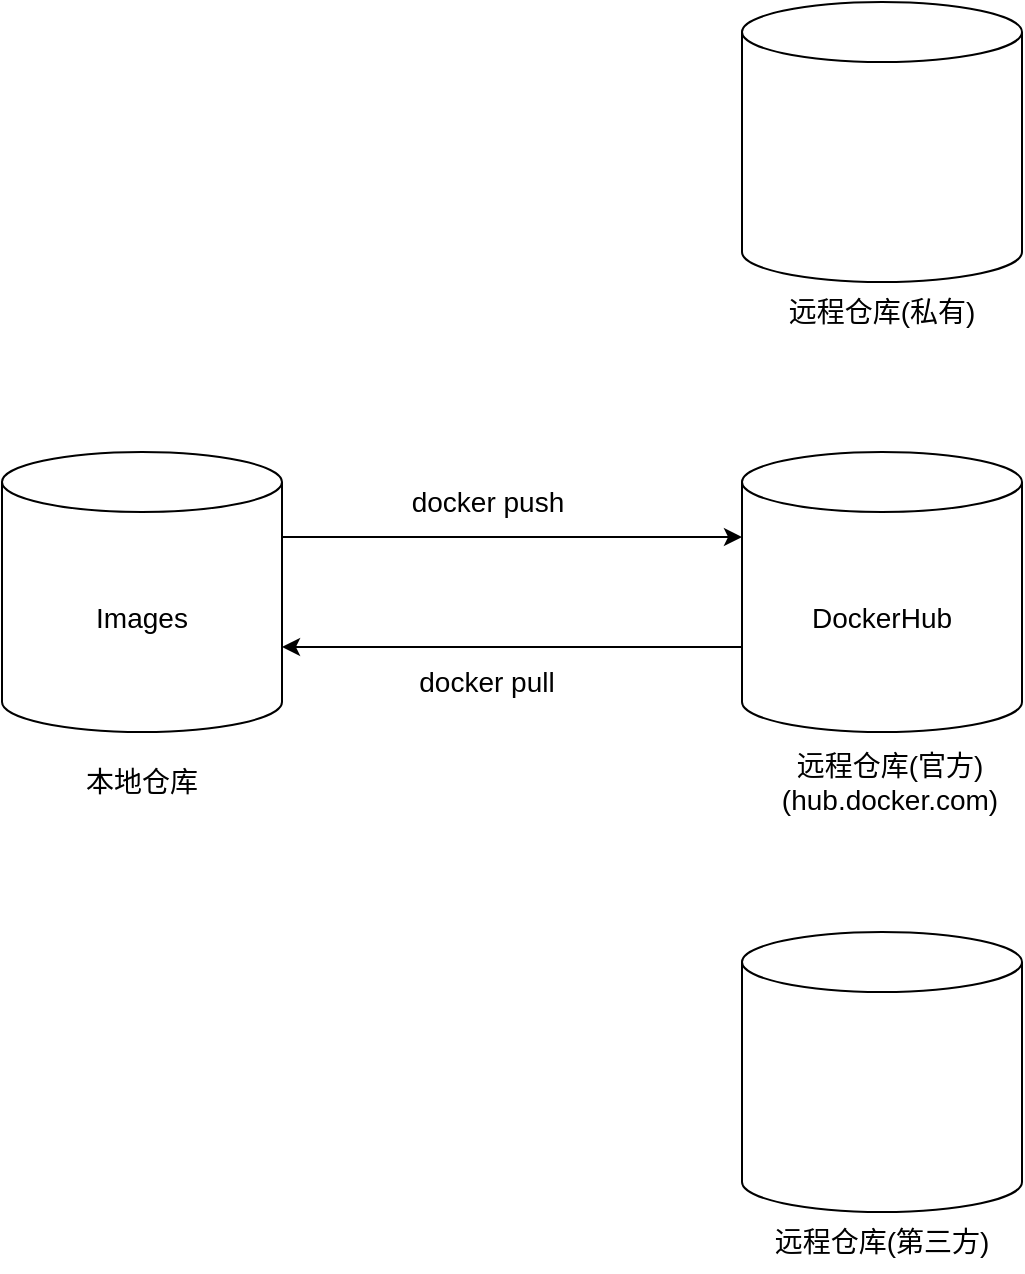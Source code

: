 <mxfile version="24.2.5" type="github">
  <diagram name="第 1 页" id="G36y-n_s_inngZZLfQaa">
    <mxGraphModel dx="1218" dy="774" grid="1" gridSize="10" guides="1" tooltips="1" connect="1" arrows="1" fold="1" page="1" pageScale="1" pageWidth="827" pageHeight="1169" math="0" shadow="0">
      <root>
        <mxCell id="0" />
        <mxCell id="1" parent="0" />
        <mxCell id="rycqD75MoV5-pm7j_D73-9" value="&lt;font style=&quot;font-size: 14px;&quot;&gt;DockerHub&lt;/font&gt;" style="shape=cylinder3;whiteSpace=wrap;html=1;boundedLbl=1;backgroundOutline=1;size=15;" vertex="1" parent="1">
          <mxGeometry x="370" y="740" width="140" height="140" as="geometry" />
        </mxCell>
        <mxCell id="rycqD75MoV5-pm7j_D73-10" value="&lt;font style=&quot;font-size: 14px;&quot;&gt;远程仓库(官方)&lt;/font&gt;&lt;div&gt;&lt;font style=&quot;font-size: 14px;&quot;&gt;(hub.docker.com&lt;/font&gt;&lt;span style=&quot;font-size: 14px; background-color: initial;&quot;&gt;)&lt;/span&gt;&lt;/div&gt;" style="text;html=1;align=center;verticalAlign=middle;whiteSpace=wrap;rounded=0;" vertex="1" parent="1">
          <mxGeometry x="414" y="890" width="60" height="30" as="geometry" />
        </mxCell>
        <mxCell id="rycqD75MoV5-pm7j_D73-11" value="&lt;span style=&quot;font-size: 14px;&quot;&gt;Images&lt;/span&gt;" style="shape=cylinder3;whiteSpace=wrap;html=1;boundedLbl=1;backgroundOutline=1;size=15;" vertex="1" parent="1">
          <mxGeometry y="740" width="140" height="140" as="geometry" />
        </mxCell>
        <mxCell id="rycqD75MoV5-pm7j_D73-12" value="&lt;font style=&quot;font-size: 14px;&quot;&gt;本地仓库&lt;/font&gt;" style="text;html=1;align=center;verticalAlign=middle;whiteSpace=wrap;rounded=0;" vertex="1" parent="1">
          <mxGeometry x="40" y="890" width="60" height="30" as="geometry" />
        </mxCell>
        <mxCell id="rycqD75MoV5-pm7j_D73-13" style="edgeStyle=orthogonalEdgeStyle;rounded=0;orthogonalLoop=1;jettySize=auto;html=1;exitX=1;exitY=0;exitDx=0;exitDy=42.5;exitPerimeter=0;entryX=0;entryY=0;entryDx=0;entryDy=42.5;entryPerimeter=0;" edge="1" parent="1" source="rycqD75MoV5-pm7j_D73-11" target="rycqD75MoV5-pm7j_D73-9">
          <mxGeometry relative="1" as="geometry" />
        </mxCell>
        <mxCell id="rycqD75MoV5-pm7j_D73-14" style="edgeStyle=orthogonalEdgeStyle;rounded=0;orthogonalLoop=1;jettySize=auto;html=1;exitX=0;exitY=0;exitDx=0;exitDy=97.5;exitPerimeter=0;entryX=1;entryY=0;entryDx=0;entryDy=97.5;entryPerimeter=0;" edge="1" parent="1" source="rycqD75MoV5-pm7j_D73-9" target="rycqD75MoV5-pm7j_D73-11">
          <mxGeometry relative="1" as="geometry" />
        </mxCell>
        <mxCell id="rycqD75MoV5-pm7j_D73-15" value="&lt;font style=&quot;font-size: 14px;&quot;&gt;docker push&lt;/font&gt;" style="text;html=1;align=center;verticalAlign=middle;whiteSpace=wrap;rounded=0;" vertex="1" parent="1">
          <mxGeometry x="197.5" y="750" width="90" height="30" as="geometry" />
        </mxCell>
        <mxCell id="rycqD75MoV5-pm7j_D73-16" value="&lt;font style=&quot;font-size: 14px;&quot;&gt;docker pull&lt;/font&gt;" style="text;html=1;align=center;verticalAlign=middle;whiteSpace=wrap;rounded=0;" vertex="1" parent="1">
          <mxGeometry x="195" y="840" width="95" height="30" as="geometry" />
        </mxCell>
        <mxCell id="rycqD75MoV5-pm7j_D73-20" value="" style="shape=cylinder3;whiteSpace=wrap;html=1;boundedLbl=1;backgroundOutline=1;size=15;" vertex="1" parent="1">
          <mxGeometry x="370" y="980" width="140" height="140" as="geometry" />
        </mxCell>
        <mxCell id="rycqD75MoV5-pm7j_D73-21" value="&lt;font style=&quot;font-size: 14px;&quot;&gt;远程仓库(第三方)&lt;/font&gt;" style="text;html=1;align=center;verticalAlign=middle;whiteSpace=wrap;rounded=0;" vertex="1" parent="1">
          <mxGeometry x="380" y="1120" width="120" height="30" as="geometry" />
        </mxCell>
        <mxCell id="rycqD75MoV5-pm7j_D73-22" value="" style="shape=cylinder3;whiteSpace=wrap;html=1;boundedLbl=1;backgroundOutline=1;size=15;" vertex="1" parent="1">
          <mxGeometry x="370" y="515" width="140" height="140" as="geometry" />
        </mxCell>
        <mxCell id="rycqD75MoV5-pm7j_D73-23" value="&lt;font style=&quot;font-size: 14px;&quot;&gt;远程仓库(私有)&lt;/font&gt;" style="text;html=1;align=center;verticalAlign=middle;whiteSpace=wrap;rounded=0;" vertex="1" parent="1">
          <mxGeometry x="390" y="655" width="100" height="30" as="geometry" />
        </mxCell>
      </root>
    </mxGraphModel>
  </diagram>
</mxfile>
